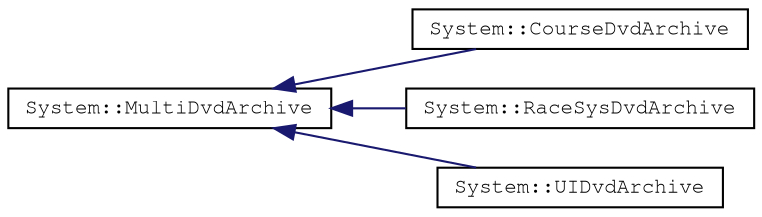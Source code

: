digraph "Graphical Class Hierarchy"
{
 // LATEX_PDF_SIZE
  edge [fontname="FreeMono",fontsize="10",labelfontname="FreeMono",labelfontsize="10"];
  node [fontname="FreeMono",fontsize="10",shape=record];
  rankdir="LR";
  Node0 [label="System::MultiDvdArchive",height=0.2,width=0.4,color="black", fillcolor="white", style="filled",URL="$class_system_1_1_multi_dvd_archive.html",tooltip=" "];
  Node0 -> Node1 [dir="back",color="midnightblue",fontsize="10",style="solid",fontname="FreeMono"];
  Node1 [label="System::CourseDvdArchive",height=0.2,width=0.4,color="black", fillcolor="white", style="filled",URL="$class_system_1_1_course_dvd_archive.html",tooltip=" "];
  Node0 -> Node2 [dir="back",color="midnightblue",fontsize="10",style="solid",fontname="FreeMono"];
  Node2 [label="System::RaceSysDvdArchive",height=0.2,width=0.4,color="black", fillcolor="white", style="filled",URL="$class_system_1_1_race_sys_dvd_archive.html",tooltip=" "];
  Node0 -> Node3 [dir="back",color="midnightblue",fontsize="10",style="solid",fontname="FreeMono"];
  Node3 [label="System::UIDvdArchive",height=0.2,width=0.4,color="black", fillcolor="white", style="filled",URL="$class_system_1_1_u_i_dvd_archive.html",tooltip=" "];
}
